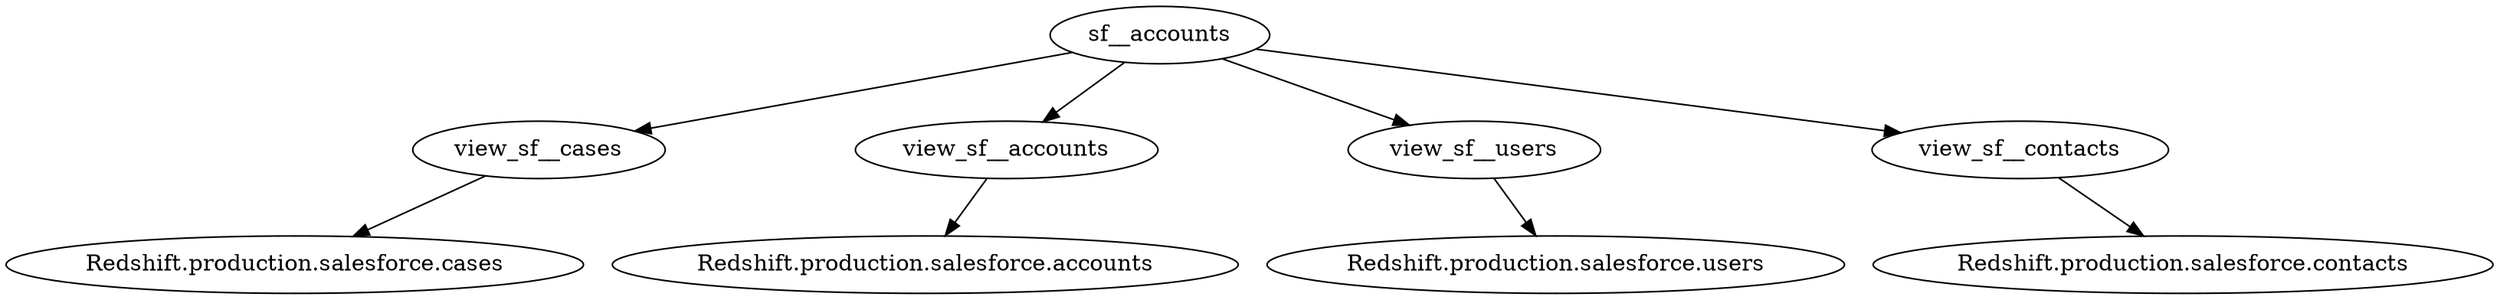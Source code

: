 digraph sf__accounts {
	sf__accounts [label=sf__accounts]
	view_sf__cases [label=view_sf__cases]
	sf__accounts -> view_sf__cases [label=""]
	"Redshift.production.salesforce.cases" [label="Redshift.production.salesforce.cases"]
	view_sf__cases -> "Redshift.production.salesforce.cases"
	view_sf__accounts [label=view_sf__accounts]
	sf__accounts -> view_sf__accounts [label=""]
	"Redshift.production.salesforce.accounts" [label="Redshift.production.salesforce.accounts"]
	view_sf__accounts -> "Redshift.production.salesforce.accounts"
	view_sf__users [label=view_sf__users]
	sf__accounts -> view_sf__users [label=""]
	"Redshift.production.salesforce.users" [label="Redshift.production.salesforce.users"]
	view_sf__users -> "Redshift.production.salesforce.users"
	view_sf__contacts [label=view_sf__contacts]
	sf__accounts -> view_sf__contacts [label=""]
	"Redshift.production.salesforce.contacts" [label="Redshift.production.salesforce.contacts"]
	view_sf__contacts -> "Redshift.production.salesforce.contacts"
}
